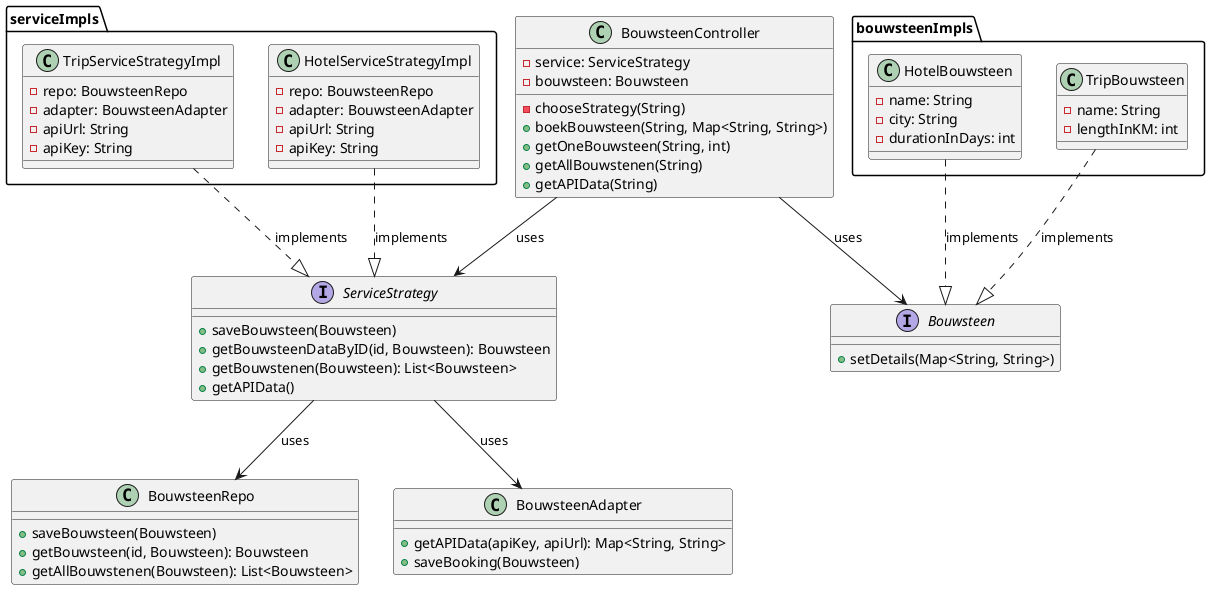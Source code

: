 @startuml

class BouwsteenController{
    - service: ServiceStrategy
    - bouwsteen: Bouwsteen

    - chooseStrategy(String)
    + boekBouwsteen(String, Map<String, String>)
    + getOneBouwsteen(String, int)
    + getAllBouwstenen(String)
    + getAPIData(String)
}

interface ServiceStrategy{
    + saveBouwsteen(Bouwsteen)
    + getBouwsteenDataByID(id, Bouwsteen): Bouwsteen
    + getBouwstenen(Bouwsteen): List<Bouwsteen>
    + getAPIData()
}

package serviceImpls{
    class HotelServiceStrategyImpl{
        - repo: BouwsteenRepo
        - adapter: BouwsteenAdapter
        - apiUrl: String
        - apiKey: String
    }
    class TripServiceStrategyImpl{
        - repo: BouwsteenRepo
        - adapter: BouwsteenAdapter
        - apiUrl: String
        - apiKey: String
    }
}

interface Bouwsteen{
    + setDetails(Map<String, String>)
}

package bouwsteenImpls{
    class HotelBouwsteen{
        - name: String
        - city: String
        - durationInDays: int
    }
    class TripBouwsteen{
        - name: String
        - lengthInKM: int
    }
}

class BouwsteenRepo{
    + saveBouwsteen(Bouwsteen)
    + getBouwsteen(id, Bouwsteen): Bouwsteen
    + getAllBouwstenen(Bouwsteen): List<Bouwsteen>
}
class BouwsteenAdapter{
    + getAPIData(apiKey, apiUrl): Map<String, String>
    + saveBooking(Bouwsteen)
}


BouwsteenController --> ServiceStrategy : uses

HotelServiceStrategyImpl ..|> ServiceStrategy : implements
TripServiceStrategyImpl ..|> ServiceStrategy : implements
HotelBouwsteen ..|> Bouwsteen : implements
TripBouwsteen ..|> Bouwsteen : implements

ServiceStrategy --> BouwsteenRepo : uses
ServiceStrategy --> BouwsteenAdapter : uses

BouwsteenController --> Bouwsteen : uses

'todo: dependencies geen streepje, even beschrijven in SGB







@enduml